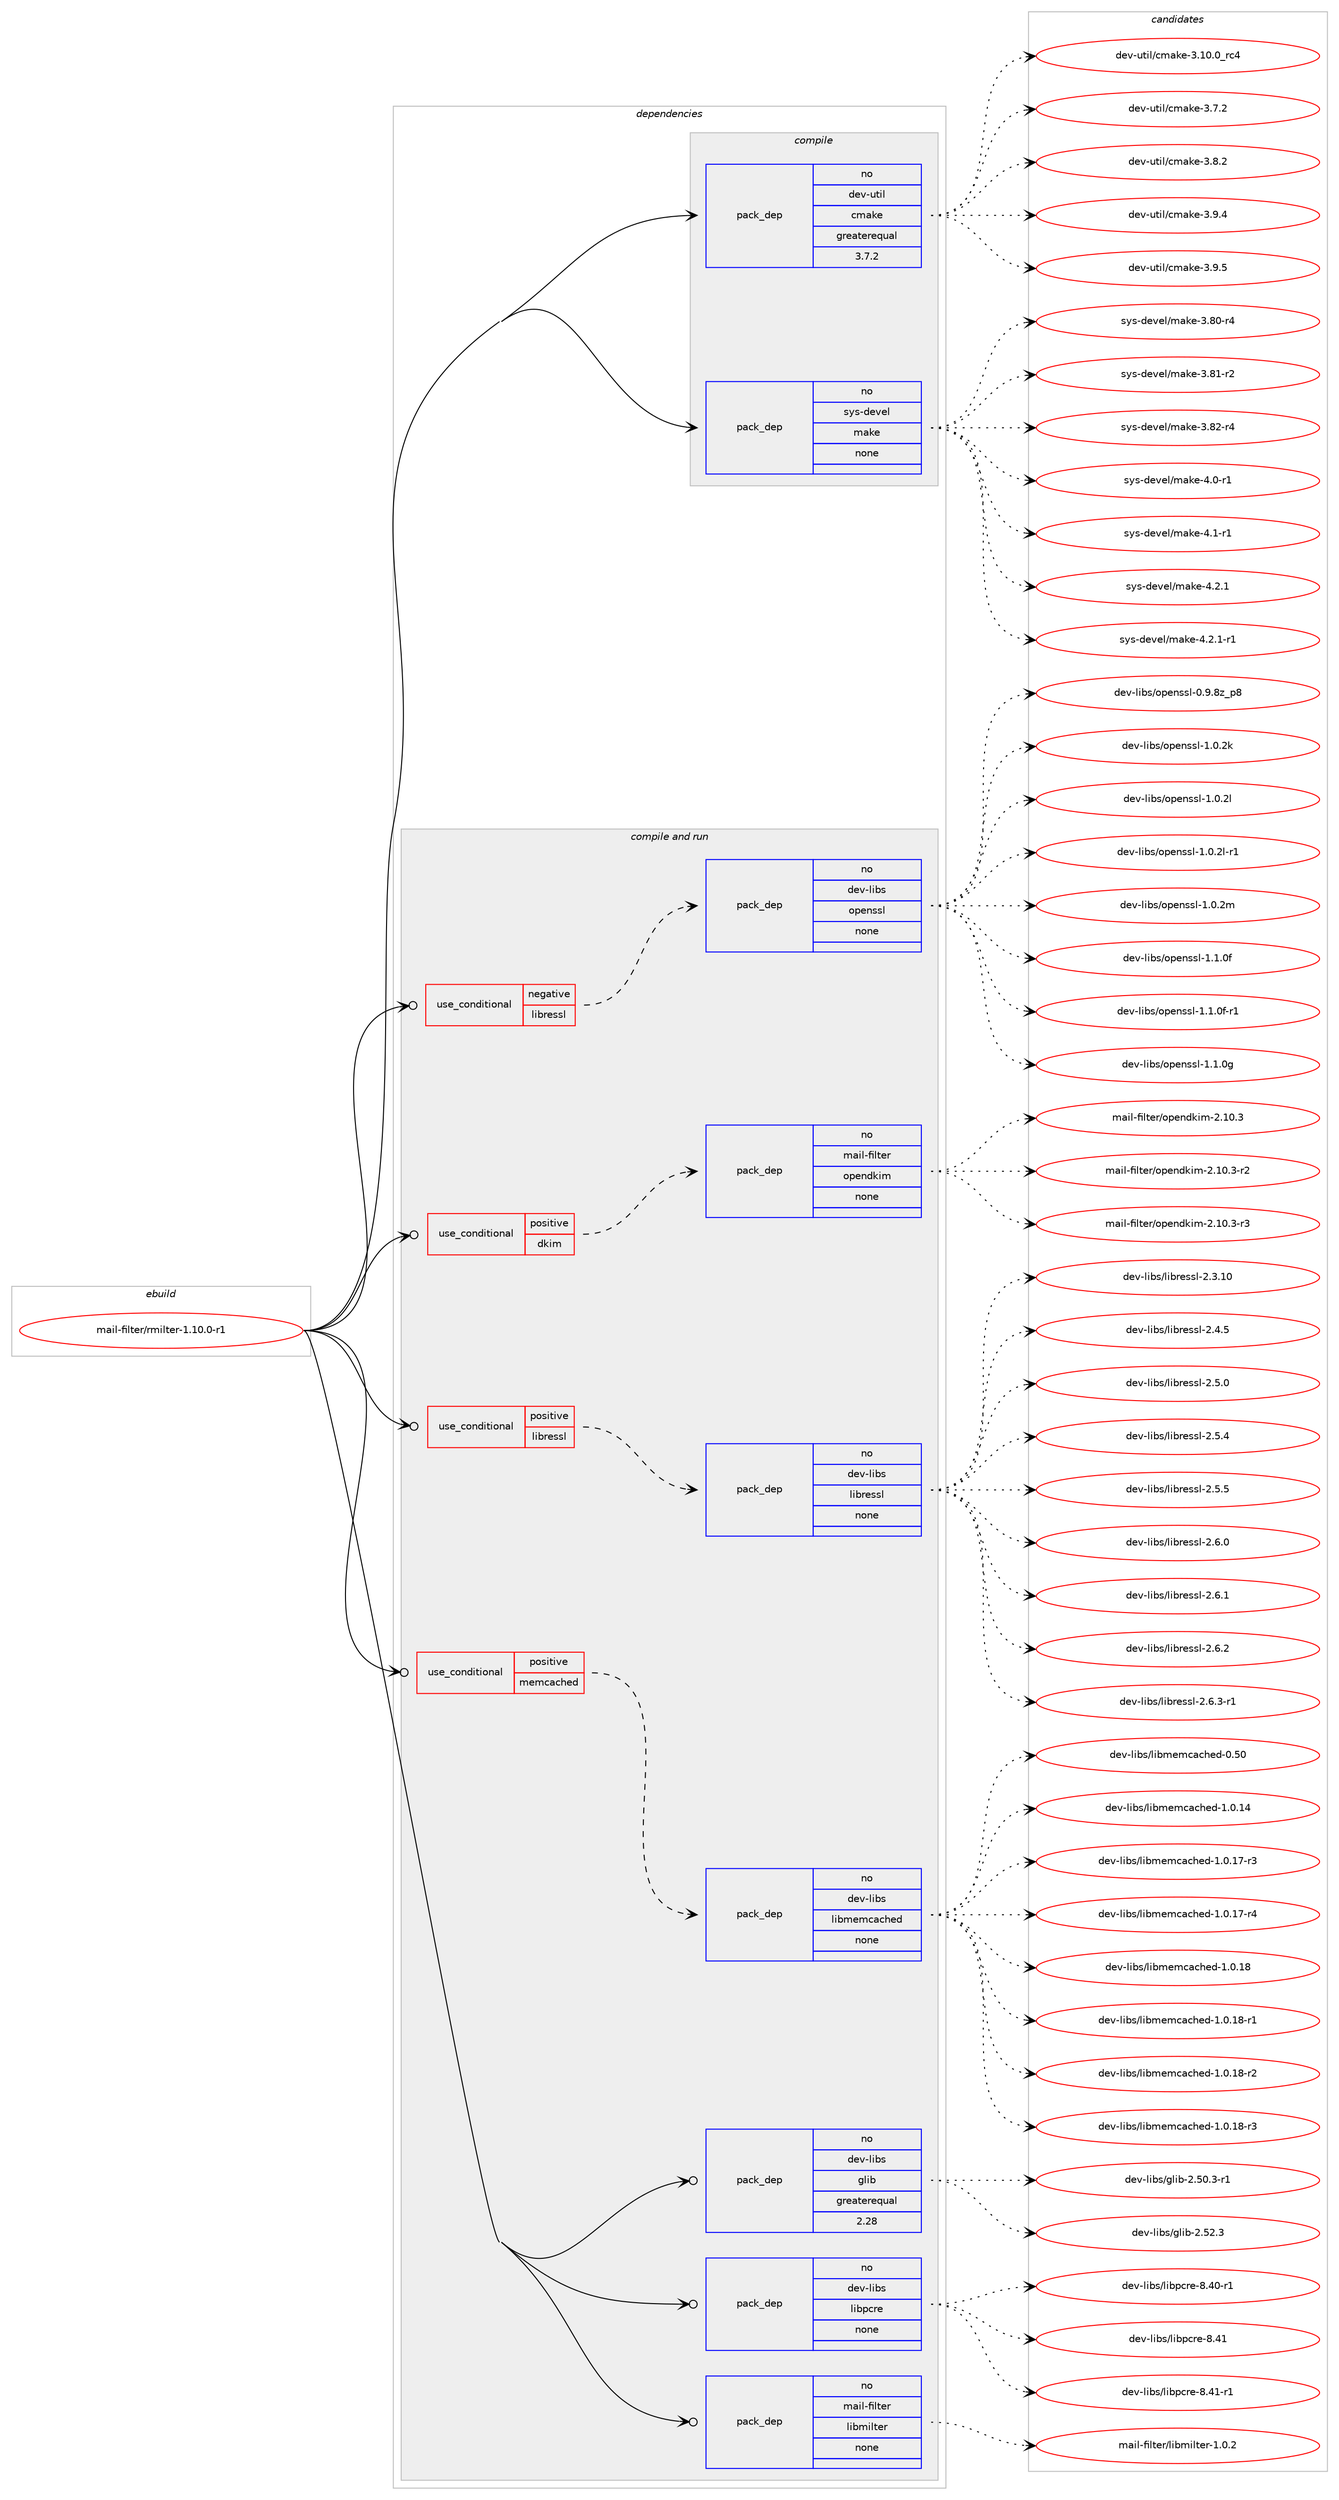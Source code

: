 digraph prolog {

# *************
# Graph options
# *************

newrank=true;
concentrate=true;
compound=true;
graph [rankdir=LR,fontname=Helvetica,fontsize=10,ranksep=1.5];#, ranksep=2.5, nodesep=0.2];
edge  [arrowhead=vee];
node  [fontname=Helvetica,fontsize=10];

# **********
# The ebuild
# **********

subgraph cluster_leftcol {
color=gray;
rank=same;
label=<<i>ebuild</i>>;
id [label="mail-filter/rmilter-1.10.0-r1", color=red, width=4, href="../mail-filter/rmilter-1.10.0-r1.svg"];
}

# ****************
# The dependencies
# ****************

subgraph cluster_midcol {
color=gray;
label=<<i>dependencies</i>>;
subgraph cluster_compile {
fillcolor="#eeeeee";
style=filled;
label=<<i>compile</i>>;
subgraph pack252318 {
dependency343119 [label=<<TABLE BORDER="0" CELLBORDER="1" CELLSPACING="0" CELLPADDING="4" WIDTH="220"><TR><TD ROWSPAN="6" CELLPADDING="30">pack_dep</TD></TR><TR><TD WIDTH="110">no</TD></TR><TR><TD>dev-util</TD></TR><TR><TD>cmake</TD></TR><TR><TD>greaterequal</TD></TR><TR><TD>3.7.2</TD></TR></TABLE>>, shape=none, color=blue];
}
id:e -> dependency343119:w [weight=20,style="solid",arrowhead="vee"];
subgraph pack252319 {
dependency343120 [label=<<TABLE BORDER="0" CELLBORDER="1" CELLSPACING="0" CELLPADDING="4" WIDTH="220"><TR><TD ROWSPAN="6" CELLPADDING="30">pack_dep</TD></TR><TR><TD WIDTH="110">no</TD></TR><TR><TD>sys-devel</TD></TR><TR><TD>make</TD></TR><TR><TD>none</TD></TR><TR><TD></TD></TR></TABLE>>, shape=none, color=blue];
}
id:e -> dependency343120:w [weight=20,style="solid",arrowhead="vee"];
}
subgraph cluster_compileandrun {
fillcolor="#eeeeee";
style=filled;
label=<<i>compile and run</i>>;
subgraph cond85659 {
dependency343121 [label=<<TABLE BORDER="0" CELLBORDER="1" CELLSPACING="0" CELLPADDING="4"><TR><TD ROWSPAN="3" CELLPADDING="10">use_conditional</TD></TR><TR><TD>negative</TD></TR><TR><TD>libressl</TD></TR></TABLE>>, shape=none, color=red];
subgraph pack252320 {
dependency343122 [label=<<TABLE BORDER="0" CELLBORDER="1" CELLSPACING="0" CELLPADDING="4" WIDTH="220"><TR><TD ROWSPAN="6" CELLPADDING="30">pack_dep</TD></TR><TR><TD WIDTH="110">no</TD></TR><TR><TD>dev-libs</TD></TR><TR><TD>openssl</TD></TR><TR><TD>none</TD></TR><TR><TD></TD></TR></TABLE>>, shape=none, color=blue];
}
dependency343121:e -> dependency343122:w [weight=20,style="dashed",arrowhead="vee"];
}
id:e -> dependency343121:w [weight=20,style="solid",arrowhead="odotvee"];
subgraph cond85660 {
dependency343123 [label=<<TABLE BORDER="0" CELLBORDER="1" CELLSPACING="0" CELLPADDING="4"><TR><TD ROWSPAN="3" CELLPADDING="10">use_conditional</TD></TR><TR><TD>positive</TD></TR><TR><TD>dkim</TD></TR></TABLE>>, shape=none, color=red];
subgraph pack252321 {
dependency343124 [label=<<TABLE BORDER="0" CELLBORDER="1" CELLSPACING="0" CELLPADDING="4" WIDTH="220"><TR><TD ROWSPAN="6" CELLPADDING="30">pack_dep</TD></TR><TR><TD WIDTH="110">no</TD></TR><TR><TD>mail-filter</TD></TR><TR><TD>opendkim</TD></TR><TR><TD>none</TD></TR><TR><TD></TD></TR></TABLE>>, shape=none, color=blue];
}
dependency343123:e -> dependency343124:w [weight=20,style="dashed",arrowhead="vee"];
}
id:e -> dependency343123:w [weight=20,style="solid",arrowhead="odotvee"];
subgraph cond85661 {
dependency343125 [label=<<TABLE BORDER="0" CELLBORDER="1" CELLSPACING="0" CELLPADDING="4"><TR><TD ROWSPAN="3" CELLPADDING="10">use_conditional</TD></TR><TR><TD>positive</TD></TR><TR><TD>libressl</TD></TR></TABLE>>, shape=none, color=red];
subgraph pack252322 {
dependency343126 [label=<<TABLE BORDER="0" CELLBORDER="1" CELLSPACING="0" CELLPADDING="4" WIDTH="220"><TR><TD ROWSPAN="6" CELLPADDING="30">pack_dep</TD></TR><TR><TD WIDTH="110">no</TD></TR><TR><TD>dev-libs</TD></TR><TR><TD>libressl</TD></TR><TR><TD>none</TD></TR><TR><TD></TD></TR></TABLE>>, shape=none, color=blue];
}
dependency343125:e -> dependency343126:w [weight=20,style="dashed",arrowhead="vee"];
}
id:e -> dependency343125:w [weight=20,style="solid",arrowhead="odotvee"];
subgraph cond85662 {
dependency343127 [label=<<TABLE BORDER="0" CELLBORDER="1" CELLSPACING="0" CELLPADDING="4"><TR><TD ROWSPAN="3" CELLPADDING="10">use_conditional</TD></TR><TR><TD>positive</TD></TR><TR><TD>memcached</TD></TR></TABLE>>, shape=none, color=red];
subgraph pack252323 {
dependency343128 [label=<<TABLE BORDER="0" CELLBORDER="1" CELLSPACING="0" CELLPADDING="4" WIDTH="220"><TR><TD ROWSPAN="6" CELLPADDING="30">pack_dep</TD></TR><TR><TD WIDTH="110">no</TD></TR><TR><TD>dev-libs</TD></TR><TR><TD>libmemcached</TD></TR><TR><TD>none</TD></TR><TR><TD></TD></TR></TABLE>>, shape=none, color=blue];
}
dependency343127:e -> dependency343128:w [weight=20,style="dashed",arrowhead="vee"];
}
id:e -> dependency343127:w [weight=20,style="solid",arrowhead="odotvee"];
subgraph pack252324 {
dependency343129 [label=<<TABLE BORDER="0" CELLBORDER="1" CELLSPACING="0" CELLPADDING="4" WIDTH="220"><TR><TD ROWSPAN="6" CELLPADDING="30">pack_dep</TD></TR><TR><TD WIDTH="110">no</TD></TR><TR><TD>dev-libs</TD></TR><TR><TD>glib</TD></TR><TR><TD>greaterequal</TD></TR><TR><TD>2.28</TD></TR></TABLE>>, shape=none, color=blue];
}
id:e -> dependency343129:w [weight=20,style="solid",arrowhead="odotvee"];
subgraph pack252325 {
dependency343130 [label=<<TABLE BORDER="0" CELLBORDER="1" CELLSPACING="0" CELLPADDING="4" WIDTH="220"><TR><TD ROWSPAN="6" CELLPADDING="30">pack_dep</TD></TR><TR><TD WIDTH="110">no</TD></TR><TR><TD>dev-libs</TD></TR><TR><TD>libpcre</TD></TR><TR><TD>none</TD></TR><TR><TD></TD></TR></TABLE>>, shape=none, color=blue];
}
id:e -> dependency343130:w [weight=20,style="solid",arrowhead="odotvee"];
subgraph pack252326 {
dependency343131 [label=<<TABLE BORDER="0" CELLBORDER="1" CELLSPACING="0" CELLPADDING="4" WIDTH="220"><TR><TD ROWSPAN="6" CELLPADDING="30">pack_dep</TD></TR><TR><TD WIDTH="110">no</TD></TR><TR><TD>mail-filter</TD></TR><TR><TD>libmilter</TD></TR><TR><TD>none</TD></TR><TR><TD></TD></TR></TABLE>>, shape=none, color=blue];
}
id:e -> dependency343131:w [weight=20,style="solid",arrowhead="odotvee"];
}
subgraph cluster_run {
fillcolor="#eeeeee";
style=filled;
label=<<i>run</i>>;
}
}

# **************
# The candidates
# **************

subgraph cluster_choices {
rank=same;
color=gray;
label=<<i>candidates</i>>;

subgraph choice252318 {
color=black;
nodesep=1;
choice1001011184511711610510847991099710710145514649484648951149952 [label="dev-util/cmake-3.10.0_rc4", color=red, width=4,href="../dev-util/cmake-3.10.0_rc4.svg"];
choice10010111845117116105108479910997107101455146554650 [label="dev-util/cmake-3.7.2", color=red, width=4,href="../dev-util/cmake-3.7.2.svg"];
choice10010111845117116105108479910997107101455146564650 [label="dev-util/cmake-3.8.2", color=red, width=4,href="../dev-util/cmake-3.8.2.svg"];
choice10010111845117116105108479910997107101455146574652 [label="dev-util/cmake-3.9.4", color=red, width=4,href="../dev-util/cmake-3.9.4.svg"];
choice10010111845117116105108479910997107101455146574653 [label="dev-util/cmake-3.9.5", color=red, width=4,href="../dev-util/cmake-3.9.5.svg"];
dependency343119:e -> choice1001011184511711610510847991099710710145514649484648951149952:w [style=dotted,weight="100"];
dependency343119:e -> choice10010111845117116105108479910997107101455146554650:w [style=dotted,weight="100"];
dependency343119:e -> choice10010111845117116105108479910997107101455146564650:w [style=dotted,weight="100"];
dependency343119:e -> choice10010111845117116105108479910997107101455146574652:w [style=dotted,weight="100"];
dependency343119:e -> choice10010111845117116105108479910997107101455146574653:w [style=dotted,weight="100"];
}
subgraph choice252319 {
color=black;
nodesep=1;
choice11512111545100101118101108471099710710145514656484511452 [label="sys-devel/make-3.80-r4", color=red, width=4,href="../sys-devel/make-3.80-r4.svg"];
choice11512111545100101118101108471099710710145514656494511450 [label="sys-devel/make-3.81-r2", color=red, width=4,href="../sys-devel/make-3.81-r2.svg"];
choice11512111545100101118101108471099710710145514656504511452 [label="sys-devel/make-3.82-r4", color=red, width=4,href="../sys-devel/make-3.82-r4.svg"];
choice115121115451001011181011084710997107101455246484511449 [label="sys-devel/make-4.0-r1", color=red, width=4,href="../sys-devel/make-4.0-r1.svg"];
choice115121115451001011181011084710997107101455246494511449 [label="sys-devel/make-4.1-r1", color=red, width=4,href="../sys-devel/make-4.1-r1.svg"];
choice115121115451001011181011084710997107101455246504649 [label="sys-devel/make-4.2.1", color=red, width=4,href="../sys-devel/make-4.2.1.svg"];
choice1151211154510010111810110847109971071014552465046494511449 [label="sys-devel/make-4.2.1-r1", color=red, width=4,href="../sys-devel/make-4.2.1-r1.svg"];
dependency343120:e -> choice11512111545100101118101108471099710710145514656484511452:w [style=dotted,weight="100"];
dependency343120:e -> choice11512111545100101118101108471099710710145514656494511450:w [style=dotted,weight="100"];
dependency343120:e -> choice11512111545100101118101108471099710710145514656504511452:w [style=dotted,weight="100"];
dependency343120:e -> choice115121115451001011181011084710997107101455246484511449:w [style=dotted,weight="100"];
dependency343120:e -> choice115121115451001011181011084710997107101455246494511449:w [style=dotted,weight="100"];
dependency343120:e -> choice115121115451001011181011084710997107101455246504649:w [style=dotted,weight="100"];
dependency343120:e -> choice1151211154510010111810110847109971071014552465046494511449:w [style=dotted,weight="100"];
}
subgraph choice252320 {
color=black;
nodesep=1;
choice1001011184510810598115471111121011101151151084548465746561229511256 [label="dev-libs/openssl-0.9.8z_p8", color=red, width=4,href="../dev-libs/openssl-0.9.8z_p8.svg"];
choice100101118451081059811547111112101110115115108454946484650107 [label="dev-libs/openssl-1.0.2k", color=red, width=4,href="../dev-libs/openssl-1.0.2k.svg"];
choice100101118451081059811547111112101110115115108454946484650108 [label="dev-libs/openssl-1.0.2l", color=red, width=4,href="../dev-libs/openssl-1.0.2l.svg"];
choice1001011184510810598115471111121011101151151084549464846501084511449 [label="dev-libs/openssl-1.0.2l-r1", color=red, width=4,href="../dev-libs/openssl-1.0.2l-r1.svg"];
choice100101118451081059811547111112101110115115108454946484650109 [label="dev-libs/openssl-1.0.2m", color=red, width=4,href="../dev-libs/openssl-1.0.2m.svg"];
choice100101118451081059811547111112101110115115108454946494648102 [label="dev-libs/openssl-1.1.0f", color=red, width=4,href="../dev-libs/openssl-1.1.0f.svg"];
choice1001011184510810598115471111121011101151151084549464946481024511449 [label="dev-libs/openssl-1.1.0f-r1", color=red, width=4,href="../dev-libs/openssl-1.1.0f-r1.svg"];
choice100101118451081059811547111112101110115115108454946494648103 [label="dev-libs/openssl-1.1.0g", color=red, width=4,href="../dev-libs/openssl-1.1.0g.svg"];
dependency343122:e -> choice1001011184510810598115471111121011101151151084548465746561229511256:w [style=dotted,weight="100"];
dependency343122:e -> choice100101118451081059811547111112101110115115108454946484650107:w [style=dotted,weight="100"];
dependency343122:e -> choice100101118451081059811547111112101110115115108454946484650108:w [style=dotted,weight="100"];
dependency343122:e -> choice1001011184510810598115471111121011101151151084549464846501084511449:w [style=dotted,weight="100"];
dependency343122:e -> choice100101118451081059811547111112101110115115108454946484650109:w [style=dotted,weight="100"];
dependency343122:e -> choice100101118451081059811547111112101110115115108454946494648102:w [style=dotted,weight="100"];
dependency343122:e -> choice1001011184510810598115471111121011101151151084549464946481024511449:w [style=dotted,weight="100"];
dependency343122:e -> choice100101118451081059811547111112101110115115108454946494648103:w [style=dotted,weight="100"];
}
subgraph choice252321 {
color=black;
nodesep=1;
choice10997105108451021051081161011144711111210111010010710510945504649484651 [label="mail-filter/opendkim-2.10.3", color=red, width=4,href="../mail-filter/opendkim-2.10.3.svg"];
choice109971051084510210510811610111447111112101110100107105109455046494846514511450 [label="mail-filter/opendkim-2.10.3-r2", color=red, width=4,href="../mail-filter/opendkim-2.10.3-r2.svg"];
choice109971051084510210510811610111447111112101110100107105109455046494846514511451 [label="mail-filter/opendkim-2.10.3-r3", color=red, width=4,href="../mail-filter/opendkim-2.10.3-r3.svg"];
dependency343124:e -> choice10997105108451021051081161011144711111210111010010710510945504649484651:w [style=dotted,weight="100"];
dependency343124:e -> choice109971051084510210510811610111447111112101110100107105109455046494846514511450:w [style=dotted,weight="100"];
dependency343124:e -> choice109971051084510210510811610111447111112101110100107105109455046494846514511451:w [style=dotted,weight="100"];
}
subgraph choice252322 {
color=black;
nodesep=1;
choice1001011184510810598115471081059811410111511510845504651464948 [label="dev-libs/libressl-2.3.10", color=red, width=4,href="../dev-libs/libressl-2.3.10.svg"];
choice10010111845108105981154710810598114101115115108455046524653 [label="dev-libs/libressl-2.4.5", color=red, width=4,href="../dev-libs/libressl-2.4.5.svg"];
choice10010111845108105981154710810598114101115115108455046534648 [label="dev-libs/libressl-2.5.0", color=red, width=4,href="../dev-libs/libressl-2.5.0.svg"];
choice10010111845108105981154710810598114101115115108455046534652 [label="dev-libs/libressl-2.5.4", color=red, width=4,href="../dev-libs/libressl-2.5.4.svg"];
choice10010111845108105981154710810598114101115115108455046534653 [label="dev-libs/libressl-2.5.5", color=red, width=4,href="../dev-libs/libressl-2.5.5.svg"];
choice10010111845108105981154710810598114101115115108455046544648 [label="dev-libs/libressl-2.6.0", color=red, width=4,href="../dev-libs/libressl-2.6.0.svg"];
choice10010111845108105981154710810598114101115115108455046544649 [label="dev-libs/libressl-2.6.1", color=red, width=4,href="../dev-libs/libressl-2.6.1.svg"];
choice10010111845108105981154710810598114101115115108455046544650 [label="dev-libs/libressl-2.6.2", color=red, width=4,href="../dev-libs/libressl-2.6.2.svg"];
choice100101118451081059811547108105981141011151151084550465446514511449 [label="dev-libs/libressl-2.6.3-r1", color=red, width=4,href="../dev-libs/libressl-2.6.3-r1.svg"];
dependency343126:e -> choice1001011184510810598115471081059811410111511510845504651464948:w [style=dotted,weight="100"];
dependency343126:e -> choice10010111845108105981154710810598114101115115108455046524653:w [style=dotted,weight="100"];
dependency343126:e -> choice10010111845108105981154710810598114101115115108455046534648:w [style=dotted,weight="100"];
dependency343126:e -> choice10010111845108105981154710810598114101115115108455046534652:w [style=dotted,weight="100"];
dependency343126:e -> choice10010111845108105981154710810598114101115115108455046534653:w [style=dotted,weight="100"];
dependency343126:e -> choice10010111845108105981154710810598114101115115108455046544648:w [style=dotted,weight="100"];
dependency343126:e -> choice10010111845108105981154710810598114101115115108455046544649:w [style=dotted,weight="100"];
dependency343126:e -> choice10010111845108105981154710810598114101115115108455046544650:w [style=dotted,weight="100"];
dependency343126:e -> choice100101118451081059811547108105981141011151151084550465446514511449:w [style=dotted,weight="100"];
}
subgraph choice252323 {
color=black;
nodesep=1;
choice100101118451081059811547108105981091011099997991041011004548465348 [label="dev-libs/libmemcached-0.50", color=red, width=4,href="../dev-libs/libmemcached-0.50.svg"];
choice1001011184510810598115471081059810910110999979910410110045494648464952 [label="dev-libs/libmemcached-1.0.14", color=red, width=4,href="../dev-libs/libmemcached-1.0.14.svg"];
choice10010111845108105981154710810598109101109999799104101100454946484649554511451 [label="dev-libs/libmemcached-1.0.17-r3", color=red, width=4,href="../dev-libs/libmemcached-1.0.17-r3.svg"];
choice10010111845108105981154710810598109101109999799104101100454946484649554511452 [label="dev-libs/libmemcached-1.0.17-r4", color=red, width=4,href="../dev-libs/libmemcached-1.0.17-r4.svg"];
choice1001011184510810598115471081059810910110999979910410110045494648464956 [label="dev-libs/libmemcached-1.0.18", color=red, width=4,href="../dev-libs/libmemcached-1.0.18.svg"];
choice10010111845108105981154710810598109101109999799104101100454946484649564511449 [label="dev-libs/libmemcached-1.0.18-r1", color=red, width=4,href="../dev-libs/libmemcached-1.0.18-r1.svg"];
choice10010111845108105981154710810598109101109999799104101100454946484649564511450 [label="dev-libs/libmemcached-1.0.18-r2", color=red, width=4,href="../dev-libs/libmemcached-1.0.18-r2.svg"];
choice10010111845108105981154710810598109101109999799104101100454946484649564511451 [label="dev-libs/libmemcached-1.0.18-r3", color=red, width=4,href="../dev-libs/libmemcached-1.0.18-r3.svg"];
dependency343128:e -> choice100101118451081059811547108105981091011099997991041011004548465348:w [style=dotted,weight="100"];
dependency343128:e -> choice1001011184510810598115471081059810910110999979910410110045494648464952:w [style=dotted,weight="100"];
dependency343128:e -> choice10010111845108105981154710810598109101109999799104101100454946484649554511451:w [style=dotted,weight="100"];
dependency343128:e -> choice10010111845108105981154710810598109101109999799104101100454946484649554511452:w [style=dotted,weight="100"];
dependency343128:e -> choice1001011184510810598115471081059810910110999979910410110045494648464956:w [style=dotted,weight="100"];
dependency343128:e -> choice10010111845108105981154710810598109101109999799104101100454946484649564511449:w [style=dotted,weight="100"];
dependency343128:e -> choice10010111845108105981154710810598109101109999799104101100454946484649564511450:w [style=dotted,weight="100"];
dependency343128:e -> choice10010111845108105981154710810598109101109999799104101100454946484649564511451:w [style=dotted,weight="100"];
}
subgraph choice252324 {
color=black;
nodesep=1;
choice10010111845108105981154710310810598455046534846514511449 [label="dev-libs/glib-2.50.3-r1", color=red, width=4,href="../dev-libs/glib-2.50.3-r1.svg"];
choice1001011184510810598115471031081059845504653504651 [label="dev-libs/glib-2.52.3", color=red, width=4,href="../dev-libs/glib-2.52.3.svg"];
dependency343129:e -> choice10010111845108105981154710310810598455046534846514511449:w [style=dotted,weight="100"];
dependency343129:e -> choice1001011184510810598115471031081059845504653504651:w [style=dotted,weight="100"];
}
subgraph choice252325 {
color=black;
nodesep=1;
choice100101118451081059811547108105981129911410145564652484511449 [label="dev-libs/libpcre-8.40-r1", color=red, width=4,href="../dev-libs/libpcre-8.40-r1.svg"];
choice10010111845108105981154710810598112991141014556465249 [label="dev-libs/libpcre-8.41", color=red, width=4,href="../dev-libs/libpcre-8.41.svg"];
choice100101118451081059811547108105981129911410145564652494511449 [label="dev-libs/libpcre-8.41-r1", color=red, width=4,href="../dev-libs/libpcre-8.41-r1.svg"];
dependency343130:e -> choice100101118451081059811547108105981129911410145564652484511449:w [style=dotted,weight="100"];
dependency343130:e -> choice10010111845108105981154710810598112991141014556465249:w [style=dotted,weight="100"];
dependency343130:e -> choice100101118451081059811547108105981129911410145564652494511449:w [style=dotted,weight="100"];
}
subgraph choice252326 {
color=black;
nodesep=1;
choice10997105108451021051081161011144710810598109105108116101114454946484650 [label="mail-filter/libmilter-1.0.2", color=red, width=4,href="../mail-filter/libmilter-1.0.2.svg"];
dependency343131:e -> choice10997105108451021051081161011144710810598109105108116101114454946484650:w [style=dotted,weight="100"];
}
}

}
